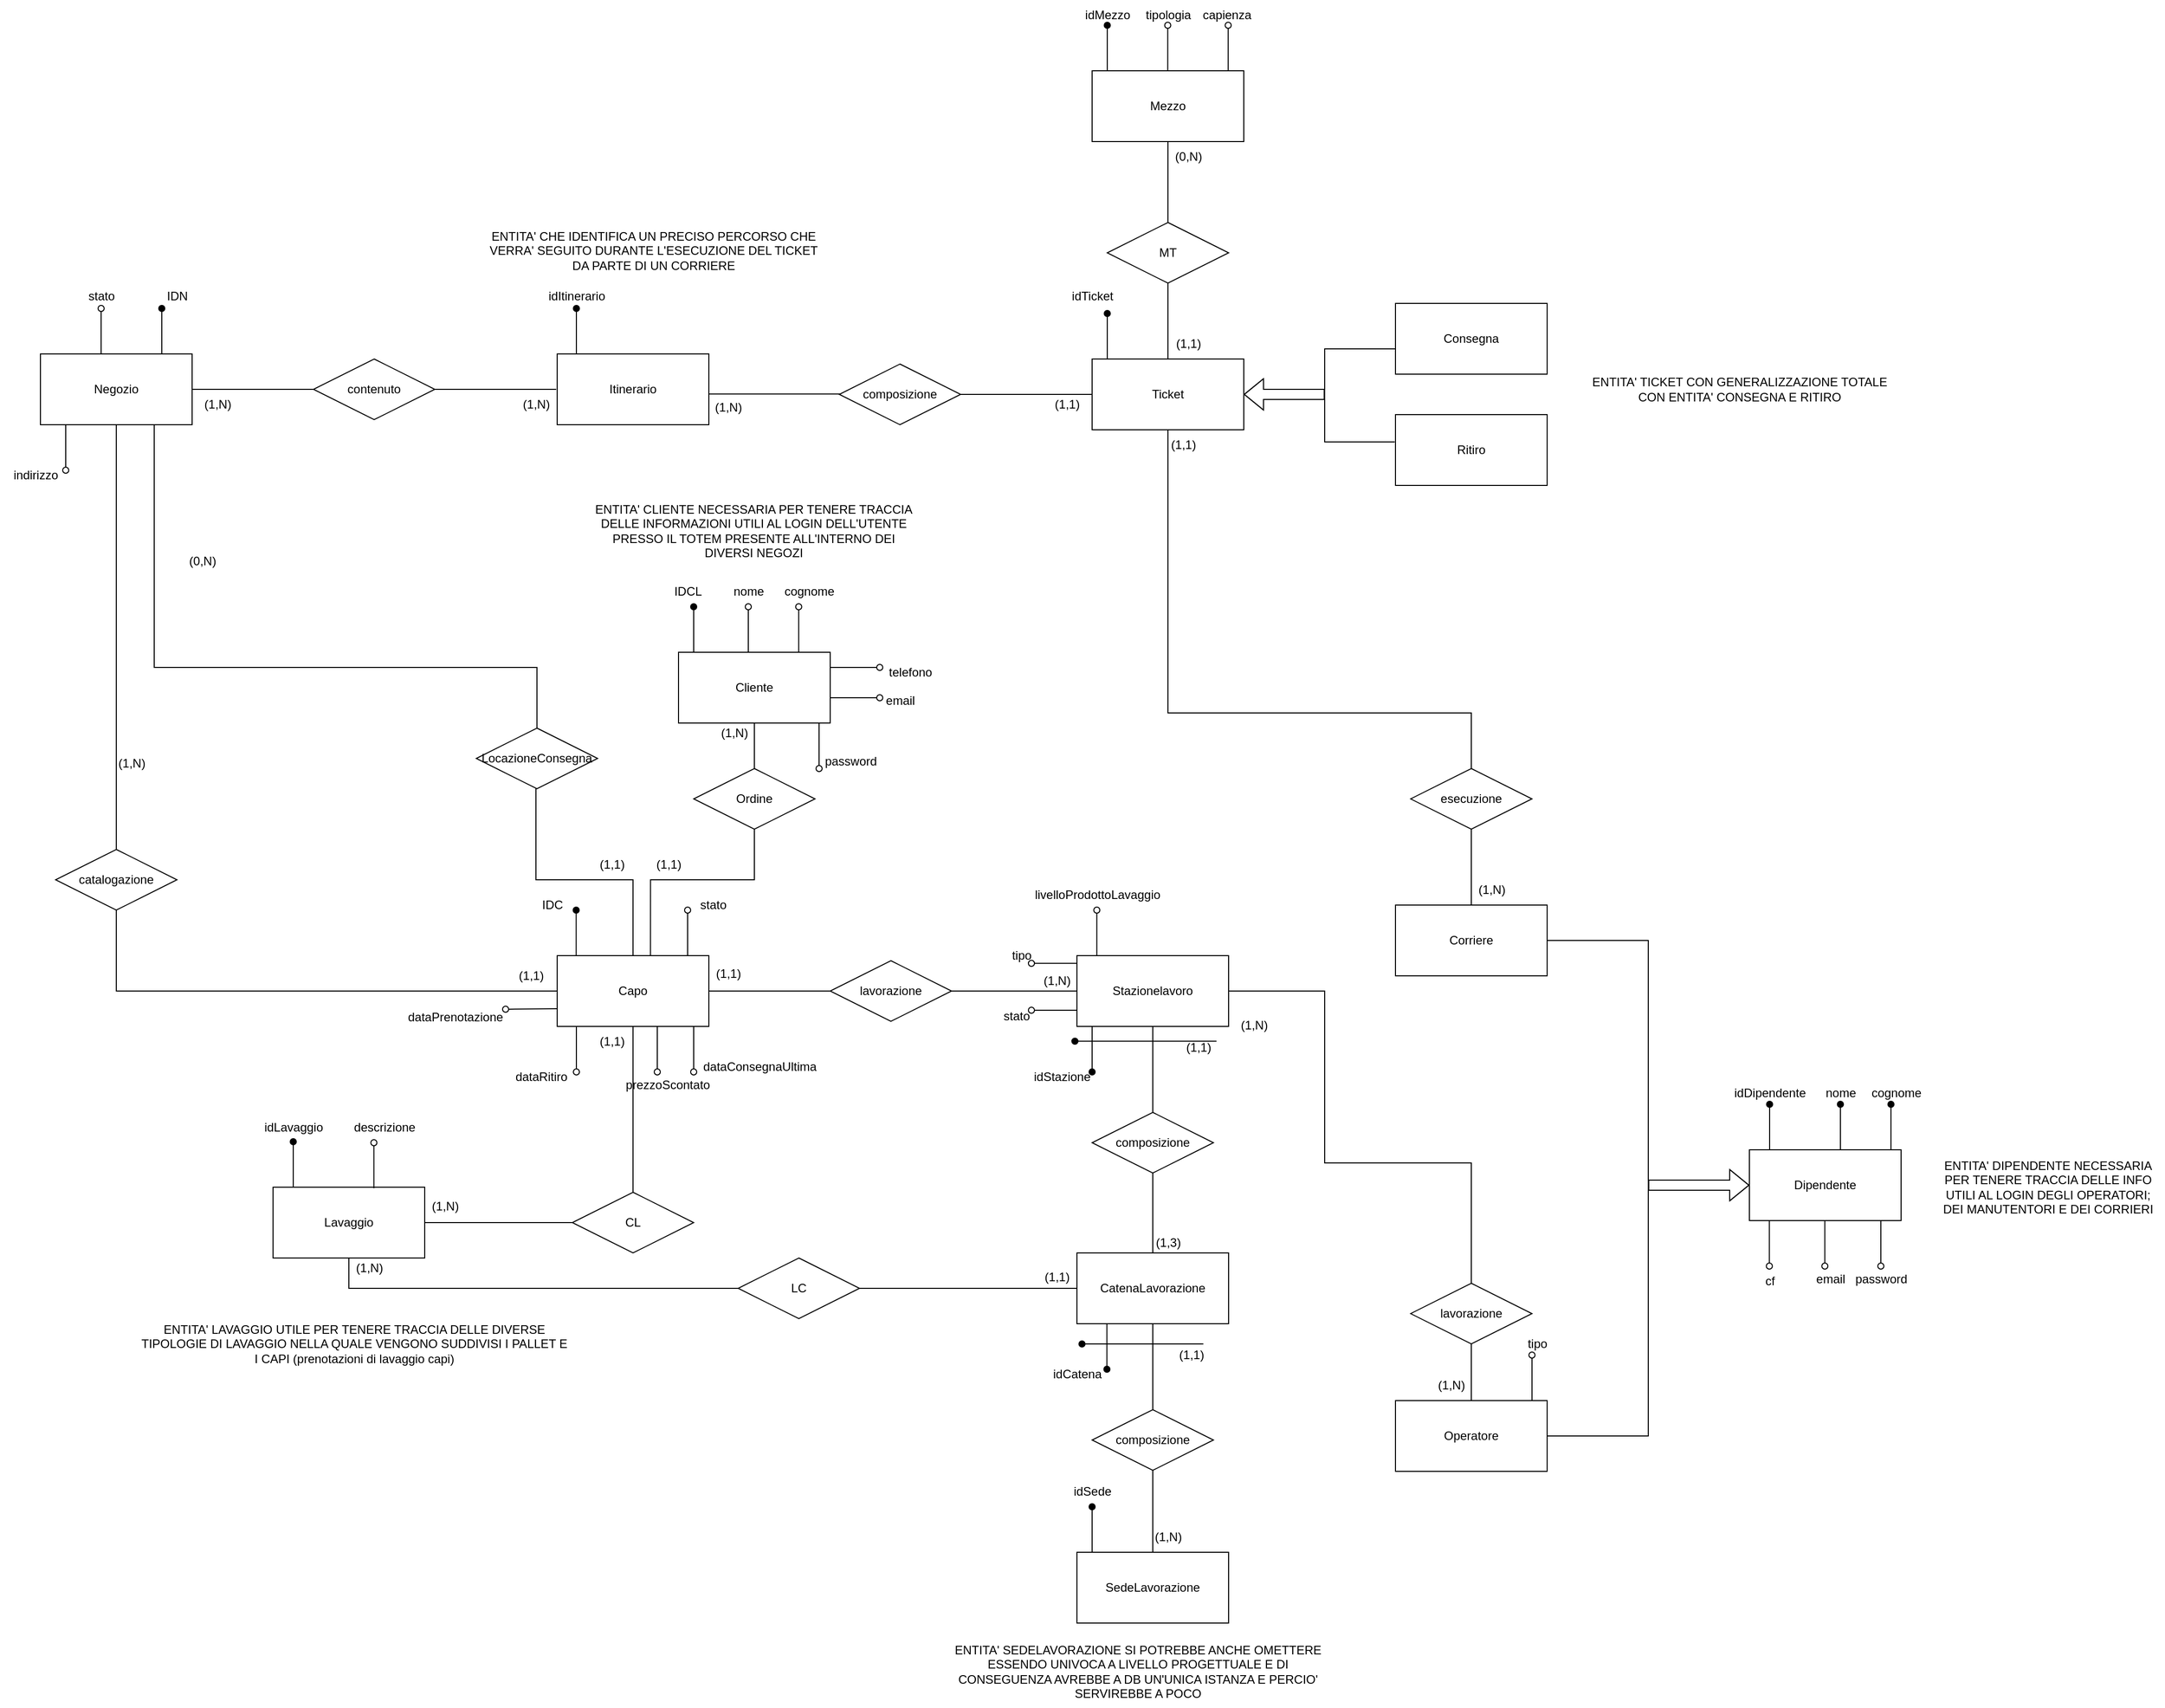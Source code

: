<mxfile version="26.0.11">
  <diagram name="Pagina-1" id="8NmLOyiehX31uicMf2Df">
    <mxGraphModel grid="1" page="1" gridSize="10" guides="1" tooltips="1" connect="1" arrows="1" fold="1" pageScale="1" pageWidth="827" pageHeight="1169" math="0" shadow="0">
      <root>
        <mxCell id="0" />
        <mxCell id="1" parent="0" />
        <mxCell id="BSL_xYLB4QDLoyPBd5GA-84" style="edgeStyle=orthogonalEdgeStyle;rounded=0;orthogonalLoop=1;jettySize=auto;html=1;startArrow=open;startFill=0;endArrow=none;shape=flexArrow;fillColor=light-dark(#FFFFFF,#FFFFFF);" edge="1" parent="1" source="BSL_xYLB4QDLoyPBd5GA-8">
          <mxGeometry relative="1" as="geometry">
            <mxPoint x="2307" y="550" as="targetPoint" />
          </mxGeometry>
        </mxCell>
        <mxCell id="BSL_xYLB4QDLoyPBd5GA-8" value="Ticket" style="whiteSpace=wrap;html=1;align=center;" vertex="1" parent="1">
          <mxGeometry x="2077" y="515" width="150" height="70" as="geometry" />
        </mxCell>
        <mxCell id="BSL_xYLB4QDLoyPBd5GA-10" value="Capo" style="whiteSpace=wrap;html=1;align=center;" vertex="1" parent="1">
          <mxGeometry x="1548" y="1105" width="150" height="70" as="geometry" />
        </mxCell>
        <mxCell id="BSL_xYLB4QDLoyPBd5GA-11" value="Cliente" style="whiteSpace=wrap;html=1;align=center;" vertex="1" parent="1">
          <mxGeometry x="1668" y="805" width="150" height="70" as="geometry" />
        </mxCell>
        <mxCell id="BSL_xYLB4QDLoyPBd5GA-12" value="Corriere" style="whiteSpace=wrap;html=1;align=center;" vertex="1" parent="1">
          <mxGeometry x="2377" y="1055" width="150" height="70" as="geometry" />
        </mxCell>
        <mxCell id="BSL_xYLB4QDLoyPBd5GA-13" value="Mezzo" style="whiteSpace=wrap;html=1;align=center;" vertex="1" parent="1">
          <mxGeometry x="2077" y="230" width="150" height="70" as="geometry" />
        </mxCell>
        <mxCell id="BSL_xYLB4QDLoyPBd5GA-14" value="Negozio" style="whiteSpace=wrap;html=1;align=center;" vertex="1" parent="1">
          <mxGeometry x="1037" y="510" width="150" height="70" as="geometry" />
        </mxCell>
        <mxCell id="BSL_xYLB4QDLoyPBd5GA-15" value="Itinerario" style="whiteSpace=wrap;html=1;align=center;" vertex="1" parent="1">
          <mxGeometry x="1548" y="510" width="150" height="70" as="geometry" />
        </mxCell>
        <mxCell id="BSL_xYLB4QDLoyPBd5GA-16" value="Stazionelavoro" style="whiteSpace=wrap;html=1;align=center;" vertex="1" parent="1">
          <mxGeometry x="2062" y="1105" width="150" height="70" as="geometry" />
        </mxCell>
        <mxCell id="BSL_xYLB4QDLoyPBd5GA-88" style="edgeStyle=orthogonalEdgeStyle;rounded=0;orthogonalLoop=1;jettySize=auto;html=1;endArrow=none;startFill=0;shape=flexArrow;startArrow=block;fillColor=light-dark(#FFFFFF,#FFFFFF);" edge="1" parent="1" source="BSL_xYLB4QDLoyPBd5GA-18">
          <mxGeometry relative="1" as="geometry">
            <mxPoint x="2627" y="1332" as="targetPoint" />
          </mxGeometry>
        </mxCell>
        <mxCell id="BSL_xYLB4QDLoyPBd5GA-18" value="Dipendente" style="whiteSpace=wrap;html=1;align=center;" vertex="1" parent="1">
          <mxGeometry x="2727" y="1297" width="150" height="70" as="geometry" />
        </mxCell>
        <mxCell id="BSL_xYLB4QDLoyPBd5GA-19" value="Operatore" style="whiteSpace=wrap;html=1;align=center;" vertex="1" parent="1">
          <mxGeometry x="2377" y="1545" width="150" height="70" as="geometry" />
        </mxCell>
        <mxCell id="BSL_xYLB4QDLoyPBd5GA-20" value="SedeLavorazione" style="whiteSpace=wrap;html=1;align=center;fontColor=light-dark(#000000,#FF0000);strokeColor=light-dark(#000000,#FF0000);" vertex="1" parent="1">
          <mxGeometry x="2062" y="1695" width="150" height="70" as="geometry" />
        </mxCell>
        <mxCell id="BSL_xYLB4QDLoyPBd5GA-21" value="CatenaLavorazione" style="whiteSpace=wrap;html=1;align=center;" vertex="1" parent="1">
          <mxGeometry x="2062" y="1399" width="150" height="70" as="geometry" />
        </mxCell>
        <mxCell id="BSL_xYLB4QDLoyPBd5GA-73" style="edgeStyle=orthogonalEdgeStyle;rounded=0;orthogonalLoop=1;jettySize=auto;html=1;exitX=1;exitY=0.5;exitDx=0;exitDy=0;entryX=0;entryY=0.5;entryDx=0;entryDy=0;endArrow=none;startFill=0;" edge="1" parent="1" source="BSL_xYLB4QDLoyPBd5GA-22" target="BSL_xYLB4QDLoyPBd5GA-65">
          <mxGeometry relative="1" as="geometry" />
        </mxCell>
        <mxCell id="BSL_xYLB4QDLoyPBd5GA-22" value="Lavaggio" style="whiteSpace=wrap;html=1;align=center;" vertex="1" parent="1">
          <mxGeometry x="1267" y="1334" width="150" height="70" as="geometry" />
        </mxCell>
        <mxCell id="BSL_xYLB4QDLoyPBd5GA-24" value="Consegna" style="whiteSpace=wrap;html=1;align=center;" vertex="1" parent="1">
          <mxGeometry x="2377" y="460" width="150" height="70" as="geometry" />
        </mxCell>
        <mxCell id="BSL_xYLB4QDLoyPBd5GA-26" value="Ritiro" style="whiteSpace=wrap;html=1;align=center;" vertex="1" parent="1">
          <mxGeometry x="2377" y="570" width="150" height="70" as="geometry" />
        </mxCell>
        <mxCell id="BSL_xYLB4QDLoyPBd5GA-48" style="edgeStyle=orthogonalEdgeStyle;rounded=0;orthogonalLoop=1;jettySize=auto;html=1;endArrow=none;startFill=0;" edge="1" parent="1" source="BSL_xYLB4QDLoyPBd5GA-33">
          <mxGeometry relative="1" as="geometry">
            <mxPoint x="1547.0" y="545" as="targetPoint" />
          </mxGeometry>
        </mxCell>
        <mxCell id="BSL_xYLB4QDLoyPBd5GA-33" value="contenuto" style="shape=rhombus;perimeter=rhombusPerimeter;whiteSpace=wrap;html=1;align=center;" vertex="1" parent="1">
          <mxGeometry x="1307" y="515" width="120" height="60" as="geometry" />
        </mxCell>
        <mxCell id="BSL_xYLB4QDLoyPBd5GA-34" value="composizione" style="shape=rhombus;perimeter=rhombusPerimeter;whiteSpace=wrap;html=1;align=center;" vertex="1" parent="1">
          <mxGeometry x="1827" y="520" width="120" height="60" as="geometry" />
        </mxCell>
        <mxCell id="BSL_xYLB4QDLoyPBd5GA-46" style="edgeStyle=orthogonalEdgeStyle;rounded=0;orthogonalLoop=1;jettySize=auto;html=1;exitX=0.5;exitY=1;exitDx=0;exitDy=0;entryX=0.5;entryY=0;entryDx=0;entryDy=0;endArrow=none;startFill=0;" edge="1" parent="1" source="BSL_xYLB4QDLoyPBd5GA-35" target="BSL_xYLB4QDLoyPBd5GA-8">
          <mxGeometry relative="1" as="geometry" />
        </mxCell>
        <mxCell id="BSL_xYLB4QDLoyPBd5GA-35" value="MT" style="shape=rhombus;perimeter=rhombusPerimeter;whiteSpace=wrap;html=1;align=center;" vertex="1" parent="1">
          <mxGeometry x="2092" y="380" width="120" height="60" as="geometry" />
        </mxCell>
        <mxCell id="BSL_xYLB4QDLoyPBd5GA-41" value="" style="endArrow=none;html=1;rounded=0;exitX=1;exitY=0.5;exitDx=0;exitDy=0;entryX=0;entryY=0.5;entryDx=0;entryDy=0;" edge="1" parent="1" source="BSL_xYLB4QDLoyPBd5GA-34" target="BSL_xYLB4QDLoyPBd5GA-8">
          <mxGeometry relative="1" as="geometry">
            <mxPoint x="1917" y="548.46" as="sourcePoint" />
            <mxPoint x="2077" y="548.46" as="targetPoint" />
          </mxGeometry>
        </mxCell>
        <mxCell id="BSL_xYLB4QDLoyPBd5GA-42" value="" style="endArrow=none;html=1;rounded=0;exitX=0.5;exitY=1;exitDx=0;exitDy=0;entryX=0.5;entryY=0;entryDx=0;entryDy=0;" edge="1" parent="1" source="BSL_xYLB4QDLoyPBd5GA-13" target="BSL_xYLB4QDLoyPBd5GA-35">
          <mxGeometry relative="1" as="geometry">
            <mxPoint x="1908" y="418.67" as="sourcePoint" />
            <mxPoint x="2068" y="418.67" as="targetPoint" />
          </mxGeometry>
        </mxCell>
        <mxCell id="BSL_xYLB4QDLoyPBd5GA-47" value="" style="endArrow=none;html=1;rounded=0;exitX=1;exitY=0.5;exitDx=0;exitDy=0;entryX=0;entryY=0.5;entryDx=0;entryDy=0;" edge="1" parent="1">
          <mxGeometry relative="1" as="geometry">
            <mxPoint x="1698" y="549.57" as="sourcePoint" />
            <mxPoint x="1828" y="549.57" as="targetPoint" />
          </mxGeometry>
        </mxCell>
        <mxCell id="BSL_xYLB4QDLoyPBd5GA-49" style="edgeStyle=orthogonalEdgeStyle;rounded=0;orthogonalLoop=1;jettySize=auto;html=1;endArrow=none;startFill=0;exitX=1;exitY=0.5;exitDx=0;exitDy=0;" edge="1" parent="1" source="BSL_xYLB4QDLoyPBd5GA-14">
          <mxGeometry relative="1" as="geometry">
            <mxPoint x="1307" y="545" as="targetPoint" />
            <mxPoint x="1187" y="544.7" as="sourcePoint" />
          </mxGeometry>
        </mxCell>
        <mxCell id="BSL_xYLB4QDLoyPBd5GA-54" style="edgeStyle=orthogonalEdgeStyle;rounded=0;orthogonalLoop=1;jettySize=auto;html=1;exitX=0.5;exitY=1;exitDx=0;exitDy=0;entryX=0.615;entryY=0.002;entryDx=0;entryDy=0;endArrow=none;startFill=0;entryPerimeter=0;" edge="1" parent="1" source="BSL_xYLB4QDLoyPBd5GA-56" target="BSL_xYLB4QDLoyPBd5GA-10">
          <mxGeometry relative="1" as="geometry">
            <mxPoint x="571" y="1125" as="targetPoint" />
            <Array as="points">
              <mxPoint x="1743" y="1030" />
              <mxPoint x="1640" y="1030" />
            </Array>
          </mxGeometry>
        </mxCell>
        <mxCell id="BSL_xYLB4QDLoyPBd5GA-55" style="edgeStyle=orthogonalEdgeStyle;rounded=0;orthogonalLoop=1;jettySize=auto;html=1;exitX=0.5;exitY=0;exitDx=0;exitDy=0;entryX=0.5;entryY=1;entryDx=0;entryDy=0;endArrow=none;startFill=0;" edge="1" parent="1" source="BSL_xYLB4QDLoyPBd5GA-56" target="BSL_xYLB4QDLoyPBd5GA-11">
          <mxGeometry relative="1" as="geometry">
            <mxPoint x="261" y="1125" as="targetPoint" />
          </mxGeometry>
        </mxCell>
        <mxCell id="BSL_xYLB4QDLoyPBd5GA-56" value="Ordine" style="shape=rhombus;perimeter=rhombusPerimeter;whiteSpace=wrap;html=1;align=center;" vertex="1" parent="1">
          <mxGeometry x="1683" y="920" width="120" height="60" as="geometry" />
        </mxCell>
        <mxCell id="BSL_xYLB4QDLoyPBd5GA-62" style="edgeStyle=orthogonalEdgeStyle;rounded=0;orthogonalLoop=1;jettySize=auto;html=1;exitX=0.5;exitY=1;exitDx=0;exitDy=0;entryX=0;entryY=0.5;entryDx=0;entryDy=0;endArrow=none;startFill=0;" edge="1" parent="1" source="0ST2DalK9iaWjP2B9BpB-4" target="BSL_xYLB4QDLoyPBd5GA-10">
          <mxGeometry relative="1" as="geometry">
            <mxPoint x="1112" y="1105" as="targetPoint" />
            <mxPoint x="1112" y="1015" as="sourcePoint" />
          </mxGeometry>
        </mxCell>
        <mxCell id="BSL_xYLB4QDLoyPBd5GA-64" value="" style="endArrow=none;html=1;rounded=0;exitX=0.5;exitY=1;exitDx=0;exitDy=0;entryX=0.5;entryY=0;entryDx=0;entryDy=0;" edge="1" parent="1" source="BSL_xYLB4QDLoyPBd5GA-14" target="0ST2DalK9iaWjP2B9BpB-4">
          <mxGeometry relative="1" as="geometry">
            <mxPoint x="1112" y="875" as="sourcePoint" />
            <mxPoint x="1112" y="955" as="targetPoint" />
          </mxGeometry>
        </mxCell>
        <mxCell id="BSL_xYLB4QDLoyPBd5GA-67" style="edgeStyle=orthogonalEdgeStyle;rounded=0;orthogonalLoop=1;jettySize=auto;html=1;exitX=0.5;exitY=0;exitDx=0;exitDy=0;entryX=0.5;entryY=1;entryDx=0;entryDy=0;endArrow=none;startFill=0;" edge="1" parent="1" source="BSL_xYLB4QDLoyPBd5GA-65" target="BSL_xYLB4QDLoyPBd5GA-10">
          <mxGeometry relative="1" as="geometry" />
        </mxCell>
        <mxCell id="BSL_xYLB4QDLoyPBd5GA-65" value="CL" style="shape=rhombus;perimeter=rhombusPerimeter;whiteSpace=wrap;html=1;align=center;" vertex="1" parent="1">
          <mxGeometry x="1563" y="1339" width="120" height="60" as="geometry" />
        </mxCell>
        <mxCell id="BSL_xYLB4QDLoyPBd5GA-74" style="edgeStyle=orthogonalEdgeStyle;rounded=0;orthogonalLoop=1;jettySize=auto;html=1;exitX=0;exitY=0.5;exitDx=0;exitDy=0;endArrow=none;startFill=0;entryX=1;entryY=0.5;entryDx=0;entryDy=0;" edge="1" parent="1" source="BSL_xYLB4QDLoyPBd5GA-76" target="BSL_xYLB4QDLoyPBd5GA-10">
          <mxGeometry relative="1" as="geometry">
            <mxPoint x="1697" y="1140" as="targetPoint" />
          </mxGeometry>
        </mxCell>
        <mxCell id="BSL_xYLB4QDLoyPBd5GA-75" style="edgeStyle=orthogonalEdgeStyle;rounded=0;orthogonalLoop=1;jettySize=auto;html=1;exitX=1;exitY=0.5;exitDx=0;exitDy=0;entryX=0;entryY=0.5;entryDx=0;entryDy=0;endArrow=none;startFill=0;" edge="1" parent="1" source="BSL_xYLB4QDLoyPBd5GA-76" target="BSL_xYLB4QDLoyPBd5GA-16">
          <mxGeometry relative="1" as="geometry">
            <mxPoint x="2059" y="1140" as="targetPoint" />
          </mxGeometry>
        </mxCell>
        <mxCell id="BSL_xYLB4QDLoyPBd5GA-76" value="lavorazione" style="shape=rhombus;perimeter=rhombusPerimeter;whiteSpace=wrap;html=1;align=center;" vertex="1" parent="1">
          <mxGeometry x="1818" y="1110" width="120" height="60" as="geometry" />
        </mxCell>
        <mxCell id="BSL_xYLB4QDLoyPBd5GA-78" style="edgeStyle=orthogonalEdgeStyle;rounded=0;orthogonalLoop=1;jettySize=auto;html=1;exitX=0.5;exitY=1;exitDx=0;exitDy=0;entryX=0.5;entryY=0;entryDx=0;entryDy=0;endArrow=none;startFill=0;" edge="1" parent="1" source="BSL_xYLB4QDLoyPBd5GA-80" target="BSL_xYLB4QDLoyPBd5GA-21">
          <mxGeometry relative="1" as="geometry">
            <mxPoint x="2137" y="1400" as="targetPoint" />
          </mxGeometry>
        </mxCell>
        <mxCell id="BSL_xYLB4QDLoyPBd5GA-79" style="edgeStyle=orthogonalEdgeStyle;rounded=0;orthogonalLoop=1;jettySize=auto;html=1;exitX=0.5;exitY=0;exitDx=0;exitDy=0;entryX=0.5;entryY=1;entryDx=0;entryDy=0;endArrow=none;startFill=0;" edge="1" parent="1" source="BSL_xYLB4QDLoyPBd5GA-80" target="BSL_xYLB4QDLoyPBd5GA-16">
          <mxGeometry relative="1" as="geometry">
            <mxPoint x="2137" y="1175" as="targetPoint" />
          </mxGeometry>
        </mxCell>
        <mxCell id="BSL_xYLB4QDLoyPBd5GA-80" value="composizione" style="shape=rhombus;perimeter=rhombusPerimeter;whiteSpace=wrap;html=1;align=center;" vertex="1" parent="1">
          <mxGeometry x="2077" y="1260" width="120" height="60" as="geometry" />
        </mxCell>
        <mxCell id="BSL_xYLB4QDLoyPBd5GA-81" style="edgeStyle=orthogonalEdgeStyle;rounded=0;orthogonalLoop=1;jettySize=auto;html=1;exitX=0.5;exitY=1;exitDx=0;exitDy=0;entryX=0.5;entryY=0;entryDx=0;entryDy=0;endArrow=none;startFill=0;fontColor=light-dark(#000000,#FF0000);strokeColor=light-dark(#000000,#FF0000);" edge="1" parent="1" source="BSL_xYLB4QDLoyPBd5GA-83" target="BSL_xYLB4QDLoyPBd5GA-20">
          <mxGeometry relative="1" as="geometry">
            <mxPoint x="2137" y="1693" as="targetPoint" />
          </mxGeometry>
        </mxCell>
        <mxCell id="BSL_xYLB4QDLoyPBd5GA-82" style="edgeStyle=orthogonalEdgeStyle;rounded=0;orthogonalLoop=1;jettySize=auto;html=1;exitX=0.5;exitY=0;exitDx=0;exitDy=0;entryX=0.5;entryY=1;entryDx=0;entryDy=0;endArrow=none;startFill=0;fontColor=light-dark(#000000,#FF0000);strokeColor=light-dark(#000000,#FF0000);" edge="1" parent="1" source="BSL_xYLB4QDLoyPBd5GA-83" target="BSL_xYLB4QDLoyPBd5GA-21">
          <mxGeometry relative="1" as="geometry">
            <mxPoint x="2137" y="1469" as="targetPoint" />
          </mxGeometry>
        </mxCell>
        <mxCell id="BSL_xYLB4QDLoyPBd5GA-83" value="composizione" style="shape=rhombus;perimeter=rhombusPerimeter;whiteSpace=wrap;html=1;align=center;fontColor=light-dark(#000000,#FF0000);strokeColor=light-dark(#000000,#FF0000);" vertex="1" parent="1">
          <mxGeometry x="2077" y="1554" width="120" height="60" as="geometry" />
        </mxCell>
        <mxCell id="BSL_xYLB4QDLoyPBd5GA-87" style="edgeStyle=orthogonalEdgeStyle;rounded=0;orthogonalLoop=1;jettySize=auto;html=1;endArrow=none;startFill=0;exitX=0;exitY=0.643;exitDx=0;exitDy=0;exitPerimeter=0;entryX=-0.005;entryY=0.386;entryDx=0;entryDy=0;entryPerimeter=0;" edge="1" parent="1" source="BSL_xYLB4QDLoyPBd5GA-24" target="BSL_xYLB4QDLoyPBd5GA-26">
          <mxGeometry relative="1" as="geometry">
            <mxPoint x="2307" y="505" as="sourcePoint" />
            <mxPoint x="2307" y="595" as="targetPoint" />
            <Array as="points">
              <mxPoint x="2307" y="505" />
              <mxPoint x="2307" y="597" />
            </Array>
          </mxGeometry>
        </mxCell>
        <mxCell id="BSL_xYLB4QDLoyPBd5GA-89" style="edgeStyle=orthogonalEdgeStyle;rounded=0;orthogonalLoop=1;jettySize=auto;html=1;endArrow=none;startFill=0;entryX=1;entryY=0.5;entryDx=0;entryDy=0;exitX=1;exitY=0.5;exitDx=0;exitDy=0;" edge="1" parent="1" source="BSL_xYLB4QDLoyPBd5GA-19" target="BSL_xYLB4QDLoyPBd5GA-12">
          <mxGeometry relative="1" as="geometry">
            <mxPoint x="2627" y="1095" as="targetPoint" />
            <mxPoint x="2627" y="1870" as="sourcePoint" />
            <Array as="points">
              <mxPoint x="2627" y="1580" />
              <mxPoint x="2627" y="1090" />
            </Array>
          </mxGeometry>
        </mxCell>
        <mxCell id="BSL_xYLB4QDLoyPBd5GA-93" style="edgeStyle=orthogonalEdgeStyle;rounded=0;orthogonalLoop=1;jettySize=auto;html=1;exitX=0.5;exitY=1;exitDx=0;exitDy=0;entryX=0.5;entryY=0;entryDx=0;entryDy=0;endArrow=none;startFill=0;" edge="1" parent="1" source="BSL_xYLB4QDLoyPBd5GA-94">
          <mxGeometry relative="1" as="geometry">
            <mxPoint x="2452" y="1055" as="targetPoint" />
          </mxGeometry>
        </mxCell>
        <mxCell id="BSL_xYLB4QDLoyPBd5GA-94" value="esecuzione" style="shape=rhombus;perimeter=rhombusPerimeter;whiteSpace=wrap;html=1;align=center;" vertex="1" parent="1">
          <mxGeometry x="2392" y="920" width="120" height="60" as="geometry" />
        </mxCell>
        <mxCell id="BSL_xYLB4QDLoyPBd5GA-95" value="" style="endArrow=none;html=1;rounded=0;exitX=0.5;exitY=1;exitDx=0;exitDy=0;entryX=0.5;entryY=0;entryDx=0;entryDy=0;" edge="1" parent="1" source="BSL_xYLB4QDLoyPBd5GA-8" target="BSL_xYLB4QDLoyPBd5GA-94">
          <mxGeometry relative="1" as="geometry">
            <mxPoint x="2452" y="840" as="sourcePoint" />
            <mxPoint x="2368" y="958.67" as="targetPoint" />
            <Array as="points">
              <mxPoint x="2152" y="865" />
              <mxPoint x="2452" y="865" />
            </Array>
          </mxGeometry>
        </mxCell>
        <mxCell id="BSL_xYLB4QDLoyPBd5GA-102" style="edgeStyle=orthogonalEdgeStyle;rounded=0;orthogonalLoop=1;jettySize=auto;html=1;exitX=0.5;exitY=1;exitDx=0;exitDy=0;entryX=0.5;entryY=0;entryDx=0;entryDy=0;endArrow=none;startFill=0;" edge="1" parent="1" source="BSL_xYLB4QDLoyPBd5GA-103" target="BSL_xYLB4QDLoyPBd5GA-19">
          <mxGeometry relative="1" as="geometry">
            <mxPoint x="2452" y="1614" as="targetPoint" />
          </mxGeometry>
        </mxCell>
        <mxCell id="BSL_xYLB4QDLoyPBd5GA-104" style="edgeStyle=orthogonalEdgeStyle;rounded=0;orthogonalLoop=1;jettySize=auto;html=1;entryX=1;entryY=0.5;entryDx=0;entryDy=0;endArrow=none;startFill=0;exitX=0.5;exitY=0;exitDx=0;exitDy=0;" edge="1" parent="1" source="BSL_xYLB4QDLoyPBd5GA-103" target="BSL_xYLB4QDLoyPBd5GA-16">
          <mxGeometry relative="1" as="geometry">
            <Array as="points">
              <mxPoint x="2452" y="1310" />
              <mxPoint x="2307" y="1310" />
              <mxPoint x="2307" y="1140" />
            </Array>
          </mxGeometry>
        </mxCell>
        <mxCell id="BSL_xYLB4QDLoyPBd5GA-103" value="lavorazione" style="shape=rhombus;perimeter=rhombusPerimeter;whiteSpace=wrap;html=1;align=center;" vertex="1" parent="1">
          <mxGeometry x="2392" y="1429" width="120" height="60" as="geometry" />
        </mxCell>
        <mxCell id="0ST2DalK9iaWjP2B9BpB-4" value="catalogazione" style="shape=rhombus;perimeter=rhombusPerimeter;whiteSpace=wrap;html=1;align=center;" vertex="1" parent="1">
          <mxGeometry x="1052" y="1000" width="120" height="60" as="geometry" />
        </mxCell>
        <mxCell id="0ST2DalK9iaWjP2B9BpB-19" value="" style="endArrow=oval;html=1;rounded=0;endFill=1;" edge="1" parent="1">
          <mxGeometry width="50" height="50" relative="1" as="geometry">
            <mxPoint x="1157" y="510" as="sourcePoint" />
            <mxPoint x="1157" y="465" as="targetPoint" />
          </mxGeometry>
        </mxCell>
        <mxCell id="0ST2DalK9iaWjP2B9BpB-20" value="IDN" style="text;html=1;align=center;verticalAlign=middle;resizable=0;points=[];autosize=1;strokeColor=none;fillColor=none;" vertex="1" parent="1">
          <mxGeometry x="1152" y="438" width="40" height="30" as="geometry" />
        </mxCell>
        <mxCell id="0ST2DalK9iaWjP2B9BpB-21" value="" style="endArrow=oval;html=1;rounded=0;endFill=0;" edge="1" parent="1">
          <mxGeometry width="50" height="50" relative="1" as="geometry">
            <mxPoint x="1097" y="510" as="sourcePoint" />
            <mxPoint x="1097" y="465" as="targetPoint" />
          </mxGeometry>
        </mxCell>
        <mxCell id="0ST2DalK9iaWjP2B9BpB-22" value="stato" style="text;html=1;align=center;verticalAlign=middle;resizable=0;points=[];autosize=1;strokeColor=none;fillColor=none;" vertex="1" parent="1">
          <mxGeometry x="1072" y="438" width="50" height="30" as="geometry" />
        </mxCell>
        <mxCell id="0ST2DalK9iaWjP2B9BpB-24" value="" style="endArrow=oval;html=1;rounded=0;endFill=1;" edge="1" parent="1">
          <mxGeometry width="50" height="50" relative="1" as="geometry">
            <mxPoint x="1567" y="510" as="sourcePoint" />
            <mxPoint x="1567" y="465" as="targetPoint" />
          </mxGeometry>
        </mxCell>
        <mxCell id="0ST2DalK9iaWjP2B9BpB-25" value="idItinerario" style="text;html=1;align=center;verticalAlign=middle;resizable=0;points=[];autosize=1;strokeColor=none;fillColor=none;" vertex="1" parent="1">
          <mxGeometry x="1527" y="438" width="80" height="30" as="geometry" />
        </mxCell>
        <mxCell id="0ST2DalK9iaWjP2B9BpB-26" value="" style="endArrow=oval;html=1;rounded=0;endFill=1;" edge="1" parent="1">
          <mxGeometry width="50" height="50" relative="1" as="geometry">
            <mxPoint x="2092" y="515" as="sourcePoint" />
            <mxPoint x="2092" y="470" as="targetPoint" />
          </mxGeometry>
        </mxCell>
        <mxCell id="0ST2DalK9iaWjP2B9BpB-27" value="idTicket" style="text;html=1;align=center;verticalAlign=middle;resizable=0;points=[];autosize=1;strokeColor=none;fillColor=none;" vertex="1" parent="1">
          <mxGeometry x="2047" y="438" width="60" height="30" as="geometry" />
        </mxCell>
        <mxCell id="0ST2DalK9iaWjP2B9BpB-28" value="" style="endArrow=oval;html=1;rounded=0;endFill=1;" edge="1" parent="1">
          <mxGeometry width="50" height="50" relative="1" as="geometry">
            <mxPoint x="2092" y="230" as="sourcePoint" />
            <mxPoint x="2092" y="185" as="targetPoint" />
          </mxGeometry>
        </mxCell>
        <mxCell id="0ST2DalK9iaWjP2B9BpB-29" value="idMezzo" style="text;html=1;align=center;verticalAlign=middle;resizable=0;points=[];autosize=1;strokeColor=none;fillColor=none;" vertex="1" parent="1">
          <mxGeometry x="2057" y="160" width="70" height="30" as="geometry" />
        </mxCell>
        <mxCell id="0ST2DalK9iaWjP2B9BpB-30" value="" style="endArrow=oval;html=1;rounded=0;endFill=0;" edge="1" parent="1">
          <mxGeometry width="50" height="50" relative="1" as="geometry">
            <mxPoint x="2151.79" y="230" as="sourcePoint" />
            <mxPoint x="2151.79" y="185" as="targetPoint" />
          </mxGeometry>
        </mxCell>
        <mxCell id="0ST2DalK9iaWjP2B9BpB-31" value="tipologia" style="text;html=1;align=center;verticalAlign=middle;resizable=0;points=[];autosize=1;strokeColor=none;fillColor=none;" vertex="1" parent="1">
          <mxGeometry x="2117" y="160" width="70" height="30" as="geometry" />
        </mxCell>
        <mxCell id="0ST2DalK9iaWjP2B9BpB-32" value="" style="endArrow=oval;html=1;rounded=0;endFill=0;" edge="1" parent="1">
          <mxGeometry width="50" height="50" relative="1" as="geometry">
            <mxPoint x="2211.57" y="230" as="sourcePoint" />
            <mxPoint x="2211.57" y="185" as="targetPoint" />
          </mxGeometry>
        </mxCell>
        <mxCell id="0ST2DalK9iaWjP2B9BpB-33" value="capienza" style="text;html=1;align=center;verticalAlign=middle;resizable=0;points=[];autosize=1;strokeColor=none;fillColor=none;" vertex="1" parent="1">
          <mxGeometry x="2175" y="160" width="70" height="30" as="geometry" />
        </mxCell>
        <mxCell id="0ST2DalK9iaWjP2B9BpB-34" value="" style="endArrow=oval;html=1;rounded=0;endFill=1;" edge="1" parent="1">
          <mxGeometry width="50" height="50" relative="1" as="geometry">
            <mxPoint x="2747" y="1297" as="sourcePoint" />
            <mxPoint x="2747" y="1252" as="targetPoint" />
          </mxGeometry>
        </mxCell>
        <mxCell id="0ST2DalK9iaWjP2B9BpB-35" value="idDipendente" style="text;html=1;align=center;verticalAlign=middle;resizable=0;points=[];autosize=1;strokeColor=none;fillColor=none;" vertex="1" parent="1">
          <mxGeometry x="2702" y="1226" width="90" height="30" as="geometry" />
        </mxCell>
        <mxCell id="0ST2DalK9iaWjP2B9BpB-37" value="" style="endArrow=oval;html=1;rounded=0;endFill=1;" edge="1" parent="1">
          <mxGeometry width="50" height="50" relative="1" as="geometry">
            <mxPoint x="2817" y="1297" as="sourcePoint" />
            <mxPoint x="2817" y="1252" as="targetPoint" />
          </mxGeometry>
        </mxCell>
        <mxCell id="0ST2DalK9iaWjP2B9BpB-38" value="nome" style="text;html=1;align=center;verticalAlign=middle;resizable=0;points=[];autosize=1;strokeColor=none;fillColor=none;" vertex="1" parent="1">
          <mxGeometry x="2792" y="1226" width="50" height="30" as="geometry" />
        </mxCell>
        <mxCell id="0ST2DalK9iaWjP2B9BpB-40" value="" style="endArrow=oval;html=1;rounded=0;endFill=1;" edge="1" parent="1">
          <mxGeometry width="50" height="50" relative="1" as="geometry">
            <mxPoint x="2867" y="1297" as="sourcePoint" />
            <mxPoint x="2867" y="1252" as="targetPoint" />
          </mxGeometry>
        </mxCell>
        <mxCell id="0ST2DalK9iaWjP2B9BpB-41" value="cognome" style="text;html=1;align=center;verticalAlign=middle;resizable=0;points=[];autosize=1;strokeColor=none;fillColor=none;" vertex="1" parent="1">
          <mxGeometry x="2837" y="1226" width="70" height="30" as="geometry" />
        </mxCell>
        <mxCell id="0ST2DalK9iaWjP2B9BpB-43" value="" style="endArrow=none;html=1;rounded=0;endFill=1;startArrow=oval;startFill=0;" edge="1" parent="1">
          <mxGeometry width="50" height="50" relative="1" as="geometry">
            <mxPoint x="2746.74" y="1412" as="sourcePoint" />
            <mxPoint x="2746.74" y="1367" as="targetPoint" />
          </mxGeometry>
        </mxCell>
        <mxCell id="0ST2DalK9iaWjP2B9BpB-44" value="cf" style="text;html=1;align=center;verticalAlign=middle;resizable=0;points=[];autosize=1;strokeColor=none;fillColor=none;" vertex="1" parent="1">
          <mxGeometry x="2732" y="1412" width="30" height="30" as="geometry" />
        </mxCell>
        <mxCell id="0ST2DalK9iaWjP2B9BpB-55" value="" style="endArrow=none;html=1;rounded=0;endFill=1;startArrow=oval;startFill=1;" edge="1" parent="1">
          <mxGeometry width="50" height="50" relative="1" as="geometry">
            <mxPoint x="2091.66" y="1514" as="sourcePoint" />
            <mxPoint x="2091.66" y="1469" as="targetPoint" />
          </mxGeometry>
        </mxCell>
        <mxCell id="0ST2DalK9iaWjP2B9BpB-56" value="idCatena" style="text;html=1;align=center;verticalAlign=middle;resizable=0;points=[];autosize=1;strokeColor=none;fillColor=none;" vertex="1" parent="1">
          <mxGeometry x="2027" y="1504" width="70" height="30" as="geometry" />
        </mxCell>
        <mxCell id="0ST2DalK9iaWjP2B9BpB-58" style="edgeStyle=orthogonalEdgeStyle;rounded=0;orthogonalLoop=1;jettySize=auto;html=1;exitX=1;exitY=0.5;exitDx=0;exitDy=0;entryX=0;entryY=0.5;entryDx=0;entryDy=0;endArrow=none;startFill=0;" edge="1" parent="1" source="0ST2DalK9iaWjP2B9BpB-57" target="BSL_xYLB4QDLoyPBd5GA-21">
          <mxGeometry relative="1" as="geometry" />
        </mxCell>
        <mxCell id="0ST2DalK9iaWjP2B9BpB-59" style="edgeStyle=orthogonalEdgeStyle;rounded=0;orthogonalLoop=1;jettySize=auto;html=1;exitX=0;exitY=0.5;exitDx=0;exitDy=0;entryX=0.5;entryY=1;entryDx=0;entryDy=0;endArrow=none;startFill=0;" edge="1" parent="1" source="0ST2DalK9iaWjP2B9BpB-57" target="BSL_xYLB4QDLoyPBd5GA-22">
          <mxGeometry relative="1" as="geometry" />
        </mxCell>
        <mxCell id="0ST2DalK9iaWjP2B9BpB-57" value="LC" style="shape=rhombus;perimeter=rhombusPerimeter;whiteSpace=wrap;html=1;align=center;" vertex="1" parent="1">
          <mxGeometry x="1727" y="1404" width="120" height="60" as="geometry" />
        </mxCell>
        <mxCell id="0ST2DalK9iaWjP2B9BpB-60" value="" style="endArrow=oval;html=1;rounded=0;endFill=1;fontColor=light-dark(#000000,#FF0000);strokeColor=light-dark(#000000,#FF0000);" edge="1" parent="1">
          <mxGeometry width="50" height="50" relative="1" as="geometry">
            <mxPoint x="2077" y="1695" as="sourcePoint" />
            <mxPoint x="2077" y="1650" as="targetPoint" />
          </mxGeometry>
        </mxCell>
        <mxCell id="0ST2DalK9iaWjP2B9BpB-61" value="idSede" style="text;html=1;align=center;verticalAlign=middle;resizable=0;points=[];autosize=1;strokeColor=none;fillColor=none;fontColor=light-dark(#000000,#FF0000);" vertex="1" parent="1">
          <mxGeometry x="2047" y="1620" width="60" height="30" as="geometry" />
        </mxCell>
        <mxCell id="0ST2DalK9iaWjP2B9BpB-62" value="" style="endArrow=oval;html=1;rounded=0;endFill=1;fontColor=light-dark(#000000,#FF0000);strokeColor=light-dark(#000000,#FF0000);" edge="1" parent="1">
          <mxGeometry width="50" height="50" relative="1" as="geometry">
            <mxPoint x="2187" y="1489" as="sourcePoint" />
            <mxPoint x="2067" y="1489" as="targetPoint" />
          </mxGeometry>
        </mxCell>
        <mxCell id="0ST2DalK9iaWjP2B9BpB-65" value="(1,1)" style="text;html=1;align=center;verticalAlign=middle;resizable=0;points=[];autosize=1;strokeColor=none;fillColor=none;fontColor=light-dark(#000000,#FF0000);" vertex="1" parent="1">
          <mxGeometry x="2150" y="1485" width="50" height="30" as="geometry" />
        </mxCell>
        <mxCell id="0ST2DalK9iaWjP2B9BpB-67" value="(1,N)" style="text;html=1;align=center;verticalAlign=middle;resizable=0;points=[];autosize=1;strokeColor=none;fillColor=none;fontColor=light-dark(#000000,#FFFFFF);" vertex="1" parent="1">
          <mxGeometry x="1187" y="545" width="50" height="30" as="geometry" />
        </mxCell>
        <mxCell id="0ST2DalK9iaWjP2B9BpB-69" value="" style="endArrow=oval;html=1;rounded=0;endFill=1;" edge="1" parent="1">
          <mxGeometry width="50" height="50" relative="1" as="geometry">
            <mxPoint x="1566.79" y="1105" as="sourcePoint" />
            <mxPoint x="1566.79" y="1060" as="targetPoint" />
          </mxGeometry>
        </mxCell>
        <mxCell id="0ST2DalK9iaWjP2B9BpB-70" value="IDC" style="text;html=1;align=center;verticalAlign=middle;resizable=0;points=[];autosize=1;strokeColor=none;fillColor=none;" vertex="1" parent="1">
          <mxGeometry x="1523" y="1040" width="40" height="30" as="geometry" />
        </mxCell>
        <mxCell id="0ST2DalK9iaWjP2B9BpB-71" value="" style="endArrow=oval;html=1;rounded=0;endFill=0;" edge="1" parent="1">
          <mxGeometry width="50" height="50" relative="1" as="geometry">
            <mxPoint x="1677.0" y="1105" as="sourcePoint" />
            <mxPoint x="1677.0" y="1060" as="targetPoint" />
          </mxGeometry>
        </mxCell>
        <mxCell id="0ST2DalK9iaWjP2B9BpB-72" value="stato" style="text;html=1;align=center;verticalAlign=middle;resizable=0;points=[];autosize=1;strokeColor=none;fillColor=none;" vertex="1" parent="1">
          <mxGeometry x="1677" y="1040" width="50" height="30" as="geometry" />
        </mxCell>
        <mxCell id="0ST2DalK9iaWjP2B9BpB-74" value="" style="endArrow=none;html=1;rounded=0;endFill=1;startArrow=oval;startFill=0;" edge="1" parent="1">
          <mxGeometry width="50" height="50" relative="1" as="geometry">
            <mxPoint x="1567.0" y="1220" as="sourcePoint" />
            <mxPoint x="1567.0" y="1175" as="targetPoint" />
          </mxGeometry>
        </mxCell>
        <mxCell id="0ST2DalK9iaWjP2B9BpB-75" value="dataRitiro" style="text;html=1;align=center;verticalAlign=middle;resizable=0;points=[];autosize=1;strokeColor=none;fillColor=none;" vertex="1" parent="1">
          <mxGeometry x="1497" y="1210" width="70" height="30" as="geometry" />
        </mxCell>
        <mxCell id="0ST2DalK9iaWjP2B9BpB-76" value="" style="endArrow=none;html=1;rounded=0;endFill=1;startArrow=oval;startFill=0;" edge="1" parent="1">
          <mxGeometry width="50" height="50" relative="1" as="geometry">
            <mxPoint x="1683.0" y="1220" as="sourcePoint" />
            <mxPoint x="1683.0" y="1175" as="targetPoint" />
          </mxGeometry>
        </mxCell>
        <mxCell id="0ST2DalK9iaWjP2B9BpB-77" value="dataConsegnaUltima" style="text;html=1;align=center;verticalAlign=middle;resizable=0;points=[];autosize=1;strokeColor=none;fillColor=none;" vertex="1" parent="1">
          <mxGeometry x="1678" y="1200" width="140" height="30" as="geometry" />
        </mxCell>
        <mxCell id="0ST2DalK9iaWjP2B9BpB-78" value="" style="endArrow=none;html=1;rounded=0;endFill=1;startArrow=oval;startFill=0;" edge="1" parent="1">
          <mxGeometry width="50" height="50" relative="1" as="geometry">
            <mxPoint x="1647.0" y="1220" as="sourcePoint" />
            <mxPoint x="1647.0" y="1175" as="targetPoint" />
          </mxGeometry>
        </mxCell>
        <mxCell id="0ST2DalK9iaWjP2B9BpB-79" value="prezzoScontato" style="text;html=1;align=center;verticalAlign=middle;resizable=0;points=[];autosize=1;strokeColor=none;fillColor=none;" vertex="1" parent="1">
          <mxGeometry x="1602" y="1218" width="110" height="30" as="geometry" />
        </mxCell>
        <mxCell id="0ST2DalK9iaWjP2B9BpB-81" style="edgeStyle=orthogonalEdgeStyle;rounded=0;orthogonalLoop=1;jettySize=auto;html=1;exitX=0.5;exitY=0;exitDx=0;exitDy=0;entryX=0.75;entryY=1;entryDx=0;entryDy=0;endArrow=none;startFill=0;" edge="1" parent="1" source="0ST2DalK9iaWjP2B9BpB-80" target="BSL_xYLB4QDLoyPBd5GA-14">
          <mxGeometry relative="1" as="geometry">
            <mxPoint x="1187" y="840" as="targetPoint" />
            <Array as="points">
              <mxPoint x="1528" y="820" />
              <mxPoint x="1149" y="820" />
            </Array>
          </mxGeometry>
        </mxCell>
        <mxCell id="0ST2DalK9iaWjP2B9BpB-82" style="edgeStyle=orthogonalEdgeStyle;rounded=0;orthogonalLoop=1;jettySize=auto;html=1;exitX=0.5;exitY=1;exitDx=0;exitDy=0;entryX=0.5;entryY=0;entryDx=0;entryDy=0;endArrow=none;startFill=0;" edge="1" parent="1" source="0ST2DalK9iaWjP2B9BpB-80" target="BSL_xYLB4QDLoyPBd5GA-10">
          <mxGeometry relative="1" as="geometry">
            <Array as="points">
              <mxPoint x="1527" y="1030" />
              <mxPoint x="1623" y="1030" />
            </Array>
          </mxGeometry>
        </mxCell>
        <mxCell id="0ST2DalK9iaWjP2B9BpB-80" value="LocazioneConsegna" style="shape=rhombus;perimeter=rhombusPerimeter;whiteSpace=wrap;html=1;align=center;" vertex="1" parent="1">
          <mxGeometry x="1468" y="880" width="120" height="60" as="geometry" />
        </mxCell>
        <mxCell id="0ST2DalK9iaWjP2B9BpB-85" value="" style="endArrow=oval;html=1;rounded=0;endFill=1;" edge="1" parent="1">
          <mxGeometry width="50" height="50" relative="1" as="geometry">
            <mxPoint x="1683" y="805" as="sourcePoint" />
            <mxPoint x="1683" y="760" as="targetPoint" />
          </mxGeometry>
        </mxCell>
        <mxCell id="0ST2DalK9iaWjP2B9BpB-86" value="IDCL" style="text;html=1;align=center;verticalAlign=middle;resizable=0;points=[];autosize=1;strokeColor=none;fillColor=none;" vertex="1" parent="1">
          <mxGeometry x="1652" y="730" width="50" height="30" as="geometry" />
        </mxCell>
        <mxCell id="0ST2DalK9iaWjP2B9BpB-88" value="" style="endArrow=oval;html=1;rounded=0;endFill=0;" edge="1" parent="1">
          <mxGeometry width="50" height="50" relative="1" as="geometry">
            <mxPoint x="1737" y="805" as="sourcePoint" />
            <mxPoint x="1737" y="760" as="targetPoint" />
          </mxGeometry>
        </mxCell>
        <mxCell id="0ST2DalK9iaWjP2B9BpB-89" value="nome" style="text;html=1;align=center;verticalAlign=middle;resizable=0;points=[];autosize=1;strokeColor=none;fillColor=none;" vertex="1" parent="1">
          <mxGeometry x="1712" y="730" width="50" height="30" as="geometry" />
        </mxCell>
        <mxCell id="0ST2DalK9iaWjP2B9BpB-90" value="" style="endArrow=oval;html=1;rounded=0;endFill=0;" edge="1" parent="1">
          <mxGeometry width="50" height="50" relative="1" as="geometry">
            <mxPoint x="1786.85" y="805" as="sourcePoint" />
            <mxPoint x="1786.85" y="760" as="targetPoint" />
          </mxGeometry>
        </mxCell>
        <mxCell id="0ST2DalK9iaWjP2B9BpB-91" value="cognome" style="text;html=1;align=center;verticalAlign=middle;resizable=0;points=[];autosize=1;strokeColor=none;fillColor=none;" vertex="1" parent="1">
          <mxGeometry x="1762" y="730" width="70" height="30" as="geometry" />
        </mxCell>
        <mxCell id="0ST2DalK9iaWjP2B9BpB-93" value="" style="endArrow=oval;html=1;rounded=0;endFill=0;exitX=1.001;exitY=0.215;exitDx=0;exitDy=0;exitPerimeter=0;" edge="1" parent="1" source="BSL_xYLB4QDLoyPBd5GA-11">
          <mxGeometry width="50" height="50" relative="1" as="geometry">
            <mxPoint x="1857" y="835" as="sourcePoint" />
            <mxPoint x="1867" y="820" as="targetPoint" />
          </mxGeometry>
        </mxCell>
        <mxCell id="0ST2DalK9iaWjP2B9BpB-94" value="telefono" style="text;html=1;align=center;verticalAlign=middle;resizable=0;points=[];autosize=1;strokeColor=none;fillColor=none;" vertex="1" parent="1">
          <mxGeometry x="1862" y="810" width="70" height="30" as="geometry" />
        </mxCell>
        <mxCell id="0ST2DalK9iaWjP2B9BpB-95" value="" style="endArrow=oval;html=1;rounded=0;endFill=0;exitX=1.001;exitY=0.215;exitDx=0;exitDy=0;exitPerimeter=0;" edge="1" parent="1">
          <mxGeometry width="50" height="50" relative="1" as="geometry">
            <mxPoint x="1818" y="850" as="sourcePoint" />
            <mxPoint x="1867" y="850" as="targetPoint" />
          </mxGeometry>
        </mxCell>
        <mxCell id="0ST2DalK9iaWjP2B9BpB-96" value="email" style="text;html=1;align=center;verticalAlign=middle;resizable=0;points=[];autosize=1;strokeColor=none;fillColor=none;" vertex="1" parent="1">
          <mxGeometry x="1862" y="838" width="50" height="30" as="geometry" />
        </mxCell>
        <mxCell id="0ST2DalK9iaWjP2B9BpB-97" value="" style="endArrow=none;html=1;rounded=0;endFill=1;startArrow=oval;startFill=0;" edge="1" parent="1">
          <mxGeometry width="50" height="50" relative="1" as="geometry">
            <mxPoint x="1807" y="920" as="sourcePoint" />
            <mxPoint x="1807" y="875" as="targetPoint" />
          </mxGeometry>
        </mxCell>
        <mxCell id="0ST2DalK9iaWjP2B9BpB-98" value="password" style="text;html=1;align=center;verticalAlign=middle;resizable=0;points=[];autosize=1;strokeColor=none;fillColor=none;" vertex="1" parent="1">
          <mxGeometry x="1803" y="898" width="70" height="30" as="geometry" />
        </mxCell>
        <mxCell id="0ST2DalK9iaWjP2B9BpB-100" value="" style="endArrow=oval;html=1;rounded=0;endFill=1;" edge="1" parent="1">
          <mxGeometry width="50" height="50" relative="1" as="geometry">
            <mxPoint x="1287" y="1334" as="sourcePoint" />
            <mxPoint x="1287" y="1289" as="targetPoint" />
          </mxGeometry>
        </mxCell>
        <mxCell id="0ST2DalK9iaWjP2B9BpB-101" value="idLavaggio" style="text;html=1;align=center;verticalAlign=middle;resizable=0;points=[];autosize=1;strokeColor=none;fillColor=none;" vertex="1" parent="1">
          <mxGeometry x="1247" y="1260" width="80" height="30" as="geometry" />
        </mxCell>
        <mxCell id="0ST2DalK9iaWjP2B9BpB-103" value="" style="endArrow=oval;html=1;rounded=0;endFill=0;" edge="1" parent="1">
          <mxGeometry width="50" height="50" relative="1" as="geometry">
            <mxPoint x="1366.74" y="1335" as="sourcePoint" />
            <mxPoint x="1366.74" y="1290" as="targetPoint" />
          </mxGeometry>
        </mxCell>
        <mxCell id="0ST2DalK9iaWjP2B9BpB-104" value="descrizione" style="text;html=1;align=center;verticalAlign=middle;resizable=0;points=[];autosize=1;strokeColor=none;fillColor=none;" vertex="1" parent="1">
          <mxGeometry x="1337" y="1260" width="80" height="30" as="geometry" />
        </mxCell>
        <mxCell id="0ST2DalK9iaWjP2B9BpB-105" value="" style="endArrow=none;html=1;rounded=0;endFill=1;startFill=0;startArrow=oval;" edge="1" parent="1">
          <mxGeometry width="50" height="50" relative="1" as="geometry">
            <mxPoint x="2801.62" y="1412" as="sourcePoint" />
            <mxPoint x="2801.62" y="1367" as="targetPoint" />
          </mxGeometry>
        </mxCell>
        <mxCell id="0ST2DalK9iaWjP2B9BpB-106" value="email" style="text;html=1;align=center;verticalAlign=middle;resizable=0;points=[];autosize=1;strokeColor=none;fillColor=none;" vertex="1" parent="1">
          <mxGeometry x="2782" y="1410" width="50" height="30" as="geometry" />
        </mxCell>
        <mxCell id="0ST2DalK9iaWjP2B9BpB-108" value="" style="endArrow=none;html=1;rounded=0;endFill=1;startFill=0;startArrow=oval;" edge="1" parent="1">
          <mxGeometry width="50" height="50" relative="1" as="geometry">
            <mxPoint x="2857" y="1412" as="sourcePoint" />
            <mxPoint x="2857" y="1367" as="targetPoint" />
          </mxGeometry>
        </mxCell>
        <mxCell id="0ST2DalK9iaWjP2B9BpB-109" value="password" style="text;html=1;align=center;verticalAlign=middle;resizable=0;points=[];autosize=1;strokeColor=none;fillColor=none;" vertex="1" parent="1">
          <mxGeometry x="2822" y="1410" width="70" height="30" as="geometry" />
        </mxCell>
        <mxCell id="0ST2DalK9iaWjP2B9BpB-115" value="(1,N)" style="text;html=1;align=center;verticalAlign=middle;resizable=0;points=[];autosize=1;strokeColor=none;fillColor=none;" vertex="1" parent="1">
          <mxGeometry x="1502" y="545" width="50" height="30" as="geometry" />
        </mxCell>
        <mxCell id="0ST2DalK9iaWjP2B9BpB-116" value="(1,N)" style="text;html=1;align=center;verticalAlign=middle;resizable=0;points=[];autosize=1;strokeColor=none;fillColor=none;" vertex="1" parent="1">
          <mxGeometry x="1692" y="548" width="50" height="30" as="geometry" />
        </mxCell>
        <mxCell id="0ST2DalK9iaWjP2B9BpB-117" value="(1,1)" style="text;html=1;align=center;verticalAlign=middle;resizable=0;points=[];autosize=1;strokeColor=none;fillColor=none;" vertex="1" parent="1">
          <mxGeometry x="2027" y="545" width="50" height="30" as="geometry" />
        </mxCell>
        <mxCell id="0ST2DalK9iaWjP2B9BpB-118" value="(0,N)" style="text;html=1;align=center;verticalAlign=middle;resizable=0;points=[];autosize=1;strokeColor=none;fillColor=none;" vertex="1" parent="1">
          <mxGeometry x="2147" y="300" width="50" height="30" as="geometry" />
        </mxCell>
        <mxCell id="0ST2DalK9iaWjP2B9BpB-119" value="(1,1)" style="text;html=1;align=center;verticalAlign=middle;resizable=0;points=[];autosize=1;strokeColor=none;fillColor=none;" vertex="1" parent="1">
          <mxGeometry x="2147" y="485" width="50" height="30" as="geometry" />
        </mxCell>
        <mxCell id="0ST2DalK9iaWjP2B9BpB-120" value="(1,1)" style="text;html=1;align=center;verticalAlign=middle;resizable=0;points=[];autosize=1;strokeColor=none;fillColor=none;" vertex="1" parent="1">
          <mxGeometry x="2142" y="585" width="50" height="30" as="geometry" />
        </mxCell>
        <mxCell id="0ST2DalK9iaWjP2B9BpB-121" value="(1,N)" style="text;html=1;align=center;verticalAlign=middle;resizable=0;points=[];autosize=1;strokeColor=none;fillColor=none;" vertex="1" parent="1">
          <mxGeometry x="2447" y="1025" width="50" height="30" as="geometry" />
        </mxCell>
        <mxCell id="0ST2DalK9iaWjP2B9BpB-122" value="(1,N)" style="text;html=1;align=center;verticalAlign=middle;resizable=0;points=[];autosize=1;strokeColor=none;fillColor=none;" vertex="1" parent="1">
          <mxGeometry x="1102" y="900" width="50" height="30" as="geometry" />
        </mxCell>
        <mxCell id="0ST2DalK9iaWjP2B9BpB-125" value="(1,1)" style="text;html=1;align=center;verticalAlign=middle;resizable=0;points=[];autosize=1;strokeColor=none;fillColor=none;" vertex="1" parent="1">
          <mxGeometry x="1497" y="1110" width="50" height="30" as="geometry" />
        </mxCell>
        <mxCell id="0ST2DalK9iaWjP2B9BpB-128" value="(1,1)" style="text;html=1;align=center;verticalAlign=middle;resizable=0;points=[];autosize=1;strokeColor=none;fillColor=none;" vertex="1" parent="1">
          <mxGeometry x="1577" y="1175" width="50" height="30" as="geometry" />
        </mxCell>
        <mxCell id="0ST2DalK9iaWjP2B9BpB-129" value="(1,N)" style="text;html=1;align=center;verticalAlign=middle;resizable=0;points=[];autosize=1;strokeColor=none;fillColor=none;" vertex="1" parent="1">
          <mxGeometry x="1412" y="1338" width="50" height="30" as="geometry" />
        </mxCell>
        <mxCell id="0ST2DalK9iaWjP2B9BpB-130" value="(1,1)" style="text;html=1;align=center;verticalAlign=middle;resizable=0;points=[];autosize=1;strokeColor=none;fillColor=none;" vertex="1" parent="1">
          <mxGeometry x="1692" y="1108" width="50" height="30" as="geometry" />
        </mxCell>
        <mxCell id="0ST2DalK9iaWjP2B9BpB-131" value="(1,N)" style="text;html=1;align=center;verticalAlign=middle;resizable=0;points=[];autosize=1;strokeColor=none;fillColor=none;" vertex="1" parent="1">
          <mxGeometry x="2017" y="1115" width="50" height="30" as="geometry" />
        </mxCell>
        <mxCell id="0ST2DalK9iaWjP2B9BpB-132" value="(1,N)" style="text;html=1;align=center;verticalAlign=middle;resizable=0;points=[];autosize=1;strokeColor=none;fillColor=none;fontColor=light-dark(#000000,#FF0000);" vertex="1" parent="1">
          <mxGeometry x="2127" y="1665" width="50" height="30" as="geometry" />
        </mxCell>
        <mxCell id="0ST2DalK9iaWjP2B9BpB-133" value="(1,3)" style="text;html=1;align=center;verticalAlign=middle;resizable=0;points=[];autosize=1;strokeColor=none;fillColor=none;" vertex="1" parent="1">
          <mxGeometry x="2127" y="1374" width="50" height="30" as="geometry" />
        </mxCell>
        <mxCell id="0ST2DalK9iaWjP2B9BpB-139" value="(1,N)" style="text;html=1;align=center;verticalAlign=middle;resizable=0;points=[];autosize=1;strokeColor=none;fillColor=none;" vertex="1" parent="1">
          <mxGeometry x="2212" y="1159" width="50" height="30" as="geometry" />
        </mxCell>
        <mxCell id="0ST2DalK9iaWjP2B9BpB-140" value="(1,N)" style="text;html=1;align=center;verticalAlign=middle;resizable=0;points=[];autosize=1;strokeColor=none;fillColor=none;" vertex="1" parent="1">
          <mxGeometry x="2407" y="1515" width="50" height="30" as="geometry" />
        </mxCell>
        <mxCell id="0ST2DalK9iaWjP2B9BpB-141" value="(1,1)" style="text;html=1;align=center;verticalAlign=middle;resizable=0;points=[];autosize=1;strokeColor=none;fillColor=none;" vertex="1" parent="1">
          <mxGeometry x="2017" y="1408" width="50" height="30" as="geometry" />
        </mxCell>
        <mxCell id="0ST2DalK9iaWjP2B9BpB-142" value="(1,N)" style="text;html=1;align=center;verticalAlign=middle;resizable=0;points=[];autosize=1;strokeColor=none;fillColor=none;" vertex="1" parent="1">
          <mxGeometry x="1337" y="1399" width="50" height="30" as="geometry" />
        </mxCell>
        <mxCell id="0ST2DalK9iaWjP2B9BpB-143" value="(0,N)" style="text;html=1;align=center;verticalAlign=middle;resizable=0;points=[];autosize=1;strokeColor=none;fillColor=none;" vertex="1" parent="1">
          <mxGeometry x="1172" y="700" width="50" height="30" as="geometry" />
        </mxCell>
        <mxCell id="0ST2DalK9iaWjP2B9BpB-144" value="(1,1)" style="text;html=1;align=center;verticalAlign=middle;resizable=0;points=[];autosize=1;strokeColor=none;fillColor=none;" vertex="1" parent="1">
          <mxGeometry x="1577" y="1000" width="50" height="30" as="geometry" />
        </mxCell>
        <mxCell id="0ST2DalK9iaWjP2B9BpB-145" value="(1,1)" style="text;html=1;align=center;verticalAlign=middle;resizable=0;points=[];autosize=1;strokeColor=none;fillColor=none;" vertex="1" parent="1">
          <mxGeometry x="1633" y="1000" width="50" height="30" as="geometry" />
        </mxCell>
        <mxCell id="0ST2DalK9iaWjP2B9BpB-147" value="(1,N)" style="text;html=1;align=center;verticalAlign=middle;resizable=0;points=[];autosize=1;strokeColor=none;fillColor=none;" vertex="1" parent="1">
          <mxGeometry x="1698" y="870" width="50" height="30" as="geometry" />
        </mxCell>
        <mxCell id="0ST2DalK9iaWjP2B9BpB-152" value="" style="endArrow=none;html=1;rounded=0;endFill=1;startArrow=oval;startFill=1;" edge="1" parent="1">
          <mxGeometry width="50" height="50" relative="1" as="geometry">
            <mxPoint x="2077" y="1220" as="sourcePoint" />
            <mxPoint x="2077" y="1175" as="targetPoint" />
          </mxGeometry>
        </mxCell>
        <mxCell id="0ST2DalK9iaWjP2B9BpB-153" value="idStazione" style="text;html=1;align=center;verticalAlign=middle;resizable=0;points=[];autosize=1;strokeColor=none;fillColor=none;" vertex="1" parent="1">
          <mxGeometry x="2007" y="1210" width="80" height="30" as="geometry" />
        </mxCell>
        <mxCell id="0ST2DalK9iaWjP2B9BpB-154" value="" style="endArrow=oval;html=1;rounded=0;endFill=0;exitX=0;exitY=0.25;exitDx=0;exitDy=0;" edge="1" parent="1">
          <mxGeometry width="50" height="50" relative="1" as="geometry">
            <mxPoint x="2062" y="1112.66" as="sourcePoint" />
            <mxPoint x="2017" y="1112.66" as="targetPoint" />
          </mxGeometry>
        </mxCell>
        <mxCell id="0ST2DalK9iaWjP2B9BpB-155" value="tipo" style="text;html=1;align=center;verticalAlign=middle;resizable=0;points=[];autosize=1;strokeColor=none;fillColor=none;" vertex="1" parent="1">
          <mxGeometry x="1987" y="1090" width="40" height="30" as="geometry" />
        </mxCell>
        <mxCell id="0ST2DalK9iaWjP2B9BpB-156" value="" style="endArrow=oval;html=1;rounded=0;endFill=0;exitX=0;exitY=0.25;exitDx=0;exitDy=0;" edge="1" parent="1">
          <mxGeometry width="50" height="50" relative="1" as="geometry">
            <mxPoint x="2062" y="1159" as="sourcePoint" />
            <mxPoint x="2017" y="1159" as="targetPoint" />
          </mxGeometry>
        </mxCell>
        <mxCell id="0ST2DalK9iaWjP2B9BpB-157" value="stato" style="text;html=1;align=center;verticalAlign=middle;resizable=0;points=[];autosize=1;strokeColor=none;fillColor=none;" vertex="1" parent="1">
          <mxGeometry x="1977" y="1150" width="50" height="30" as="geometry" />
        </mxCell>
        <mxCell id="0ST2DalK9iaWjP2B9BpB-158" value="" style="endArrow=oval;html=1;rounded=0;endFill=0;startArrow=none;startFill=0;" edge="1" parent="1">
          <mxGeometry width="50" height="50" relative="1" as="geometry">
            <mxPoint x="2081.66" y="1105" as="sourcePoint" />
            <mxPoint x="2081.66" y="1060" as="targetPoint" />
          </mxGeometry>
        </mxCell>
        <mxCell id="0ST2DalK9iaWjP2B9BpB-159" value="livelloProdottoLavaggio" style="text;html=1;align=center;verticalAlign=middle;resizable=0;points=[];autosize=1;strokeColor=none;fillColor=none;" vertex="1" parent="1">
          <mxGeometry x="2007" y="1030" width="150" height="30" as="geometry" />
        </mxCell>
        <mxCell id="0ST2DalK9iaWjP2B9BpB-160" value="" style="endArrow=oval;html=1;rounded=0;endFill=1;" edge="1" parent="1">
          <mxGeometry width="50" height="50" relative="1" as="geometry">
            <mxPoint x="2200" y="1189.66" as="sourcePoint" />
            <mxPoint x="2060" y="1189.66" as="targetPoint" />
          </mxGeometry>
        </mxCell>
        <mxCell id="0ST2DalK9iaWjP2B9BpB-161" value="(1,1)" style="text;html=1;align=center;verticalAlign=middle;resizable=0;points=[];autosize=1;strokeColor=none;fillColor=none;" vertex="1" parent="1">
          <mxGeometry x="2157" y="1181" width="50" height="30" as="geometry" />
        </mxCell>
        <mxCell id="0ST2DalK9iaWjP2B9BpB-164" value="" style="endArrow=none;html=1;rounded=0;endFill=1;startArrow=oval;startFill=0;entryX=0;entryY=0.75;entryDx=0;entryDy=0;" edge="1" parent="1" target="BSL_xYLB4QDLoyPBd5GA-10">
          <mxGeometry width="50" height="50" relative="1" as="geometry">
            <mxPoint x="1497" y="1158" as="sourcePoint" />
            <mxPoint x="1532.0" y="1157.5" as="targetPoint" />
          </mxGeometry>
        </mxCell>
        <mxCell id="0ST2DalK9iaWjP2B9BpB-165" value="dataPrenotazione" style="text;html=1;align=center;verticalAlign=middle;resizable=0;points=[];autosize=1;strokeColor=none;fillColor=none;" vertex="1" parent="1">
          <mxGeometry x="1387" y="1151" width="120" height="30" as="geometry" />
        </mxCell>
        <mxCell id="0ST2DalK9iaWjP2B9BpB-167" value="ENTITA&#39; SEDELAVORAZIONE SI POTREBBE ANCHE OMETTERE&lt;br&gt;ESSENDO UNIVOCA A LIVELLO PROGETTUALE E DI&lt;br&gt;CONSEGUENZA AVREBBE A DB UN&#39;UNICA ISTANZA E PERCIO&#39;&lt;br&gt;SERVIREBBE A POCO" style="text;html=1;align=center;verticalAlign=middle;resizable=0;points=[];autosize=1;strokeColor=none;fillColor=none;fontColor=light-dark(#000000,#FF0000);" vertex="1" parent="1">
          <mxGeometry x="1927" y="1778" width="390" height="70" as="geometry" />
        </mxCell>
        <mxCell id="0ST2DalK9iaWjP2B9BpB-170" value="" style="endArrow=oval;html=1;rounded=0;endFill=0;" edge="1" parent="1">
          <mxGeometry width="50" height="50" relative="1" as="geometry">
            <mxPoint x="2512" y="1545" as="sourcePoint" />
            <mxPoint x="2512" y="1500" as="targetPoint" />
          </mxGeometry>
        </mxCell>
        <mxCell id="0ST2DalK9iaWjP2B9BpB-171" value="tipo" style="text;html=1;align=center;verticalAlign=middle;resizable=0;points=[];autosize=1;strokeColor=none;fillColor=none;" vertex="1" parent="1">
          <mxGeometry x="2497" y="1474" width="40" height="30" as="geometry" />
        </mxCell>
        <mxCell id="0ST2DalK9iaWjP2B9BpB-172" value="ENTITA&#39; DIPENDENTE NECESSARIA&lt;br&gt;PER TENERE TRACCIA DELLE INFO&lt;br&gt;UTILI AL LOGIN DEGLI OPERATORI;&lt;br&gt;DEI MANUTENTORI E DEI CORRIERI" style="text;html=1;align=center;verticalAlign=middle;resizable=0;points=[];autosize=1;strokeColor=none;fillColor=none;" vertex="1" parent="1">
          <mxGeometry x="2907" y="1299" width="230" height="70" as="geometry" />
        </mxCell>
        <mxCell id="0ST2DalK9iaWjP2B9BpB-173" value="ENTITA&#39; TICKET CON GENERALIZZAZIONE TOTALE&lt;br&gt;CON ENTITA&#39; CONSEGNA E RITIRO" style="text;html=1;align=center;verticalAlign=middle;resizable=0;points=[];autosize=1;strokeColor=none;fillColor=none;" vertex="1" parent="1">
          <mxGeometry x="2557" y="525" width="320" height="40" as="geometry" />
        </mxCell>
        <mxCell id="0ST2DalK9iaWjP2B9BpB-176" value="ENTITA&#39; LAVAGGIO UTILE PER TENERE TRACCIA DELLE DIVERSE&lt;br&gt;TIPOLOGIE DI LAVAGGIO NELLA QUALE VENGONO SUDDIVISI I PALLET E&lt;br&gt;I CAPI (prenotazioni di lavaggio capi)" style="text;html=1;align=center;verticalAlign=middle;resizable=0;points=[];autosize=1;strokeColor=none;fillColor=none;" vertex="1" parent="1">
          <mxGeometry x="1127" y="1459" width="440" height="60" as="geometry" />
        </mxCell>
        <mxCell id="0ST2DalK9iaWjP2B9BpB-177" value="ENTITA&#39; CHE IDENTIFICA UN PRECISO PERCORSO CHE&lt;br&gt;VERRA&#39; SEGUITO DURANTE L&#39;ESECUZIONE DEL TICKET&lt;br&gt;DA PARTE DI UN CORRIERE" style="text;html=1;align=center;verticalAlign=middle;resizable=0;points=[];autosize=1;strokeColor=none;fillColor=none;" vertex="1" parent="1">
          <mxGeometry x="1468" y="378" width="350" height="60" as="geometry" />
        </mxCell>
        <mxCell id="0ST2DalK9iaWjP2B9BpB-178" value="ENTITA&#39; CLIENTE NECESSARIA PER TENERE TRACCIA&lt;br&gt;DELLE INFORMAZIONI UTILI AL LOGIN DELL&#39;UTENTE&lt;br&gt;PRESSO IL TOTEM PRESENTE ALL&#39;INTERNO DEI&lt;br&gt;DIVERSI NEGOZI" style="text;html=1;align=center;verticalAlign=middle;resizable=0;points=[];autosize=1;strokeColor=none;fillColor=none;" vertex="1" parent="1">
          <mxGeometry x="1572" y="650" width="340" height="70" as="geometry" />
        </mxCell>
        <mxCell id="0ST2DalK9iaWjP2B9BpB-183" value="" style="endArrow=none;html=1;rounded=0;endFill=1;startArrow=oval;startFill=0;" edge="1" parent="1">
          <mxGeometry width="50" height="50" relative="1" as="geometry">
            <mxPoint x="1062" y="625" as="sourcePoint" />
            <mxPoint x="1062" y="580" as="targetPoint" />
          </mxGeometry>
        </mxCell>
        <mxCell id="0ST2DalK9iaWjP2B9BpB-184" value="indirizzo" style="text;html=1;align=center;verticalAlign=middle;resizable=0;points=[];autosize=1;strokeColor=none;fillColor=none;" vertex="1" parent="1">
          <mxGeometry x="997" y="615" width="70" height="30" as="geometry" />
        </mxCell>
      </root>
    </mxGraphModel>
  </diagram>
</mxfile>
